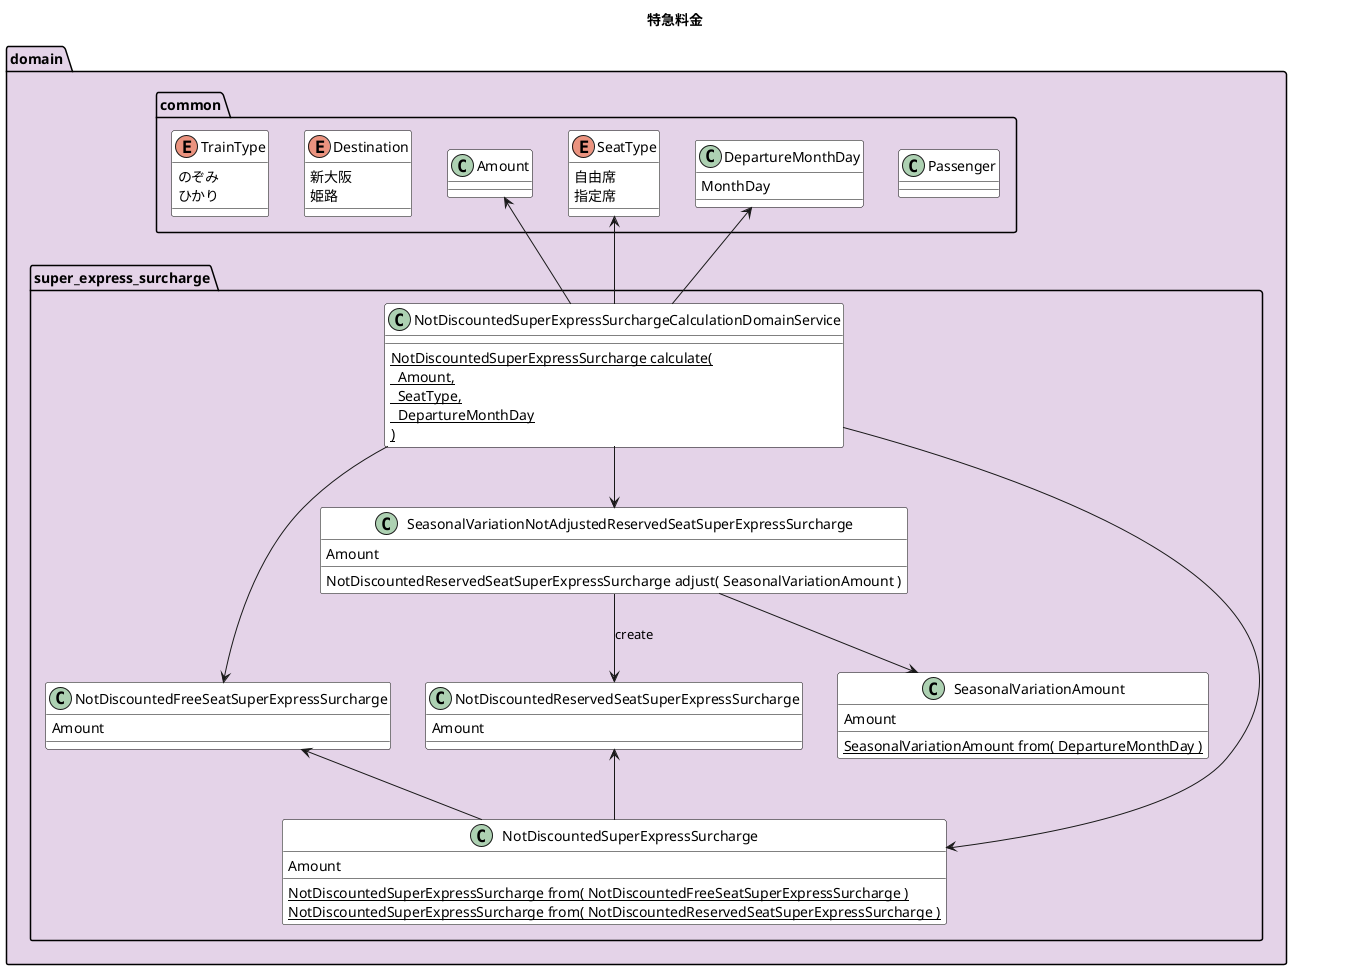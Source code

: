 @startuml

title 特急料金

skinparam package {
    BackgroundColor e4d3e8
}

skinparam class {
    BorderColor black
    BackgroundColor white
}

namespace domain {
    namespace super_express_surcharge {
        class NotDiscountedSuperExpressSurchargeCalculationDomainService {
            {static} NotDiscountedSuperExpressSurcharge calculate(\n  Amount,\n  SeatType,\n  DepartureMonthDay\n)
        }
        class NotDiscountedFreeSeatSuperExpressSurcharge {
            Amount
        }
        class SeasonalVariationNotAdjustedReservedSeatSuperExpressSurcharge {
            Amount
            NotDiscountedReservedSeatSuperExpressSurcharge adjust( SeasonalVariationAmount )
        }
        class NotDiscountedReservedSeatSuperExpressSurcharge {
            Amount
        }
        class SeasonalVariationAmount {
            Amount
            {static} SeasonalVariationAmount from( DepartureMonthDay )
        }
        class NotDiscountedSuperExpressSurcharge {
            Amount
            {static} NotDiscountedSuperExpressSurcharge from( NotDiscountedFreeSeatSuperExpressSurcharge )
            {static} NotDiscountedSuperExpressSurcharge from( NotDiscountedReservedSeatSuperExpressSurcharge )
        }

        SeasonalVariationNotAdjustedReservedSeatSuperExpressSurcharge -[hidden]d- NotDiscountedFreeSeatSuperExpressSurcharge
        NotDiscountedFreeSeatSuperExpressSurcharge -[hidden]r- NotDiscountedReservedSeatSuperExpressSurcharge

        SeasonalVariationNotAdjustedReservedSeatSuperExpressSurcharge -d-> SeasonalVariationAmount

        NotDiscountedSuperExpressSurchargeCalculationDomainService -d-> NotDiscountedFreeSeatSuperExpressSurcharge
        NotDiscountedSuperExpressSurchargeCalculationDomainService -d-> SeasonalVariationNotAdjustedReservedSeatSuperExpressSurcharge
        SeasonalVariationNotAdjustedReservedSeatSuperExpressSurcharge -d-> NotDiscountedReservedSeatSuperExpressSurcharge: create
        NotDiscountedSuperExpressSurchargeCalculationDomainService -d-> NotDiscountedSuperExpressSurcharge
        NotDiscountedSuperExpressSurcharge -u-> NotDiscountedFreeSeatSuperExpressSurcharge
        NotDiscountedSuperExpressSurcharge -u-> NotDiscountedReservedSeatSuperExpressSurcharge
    }

    namespace common {
        class Amount {}
        class DepartureMonthDay {
            MonthDay
        }
        enum Destination {
            新大阪
            姫路
        }
        class Passenger {}
        enum SeatType {
            自由席
            指定席
        }
        enum TrainType {
            のぞみ
            ひかり
        }

        TrainType -[hidden]r- Destination
        Destination -[hidden]r- Amount
        Amount -[hidden]r- SeatType
        SeatType -[hidden]r- DepartureMonthDay
        DepartureMonthDay -[hidden]r- Passenger
    }

    domain.super_express_surcharge.NotDiscountedSuperExpressSurchargeCalculationDomainService -u-> domain.common.Amount
    domain.super_express_surcharge.NotDiscountedSuperExpressSurchargeCalculationDomainService -u-> domain.common.SeatType
    domain.super_express_surcharge.NotDiscountedSuperExpressSurchargeCalculationDomainService -u-> domain.common.DepartureMonthDay
}

@enduml